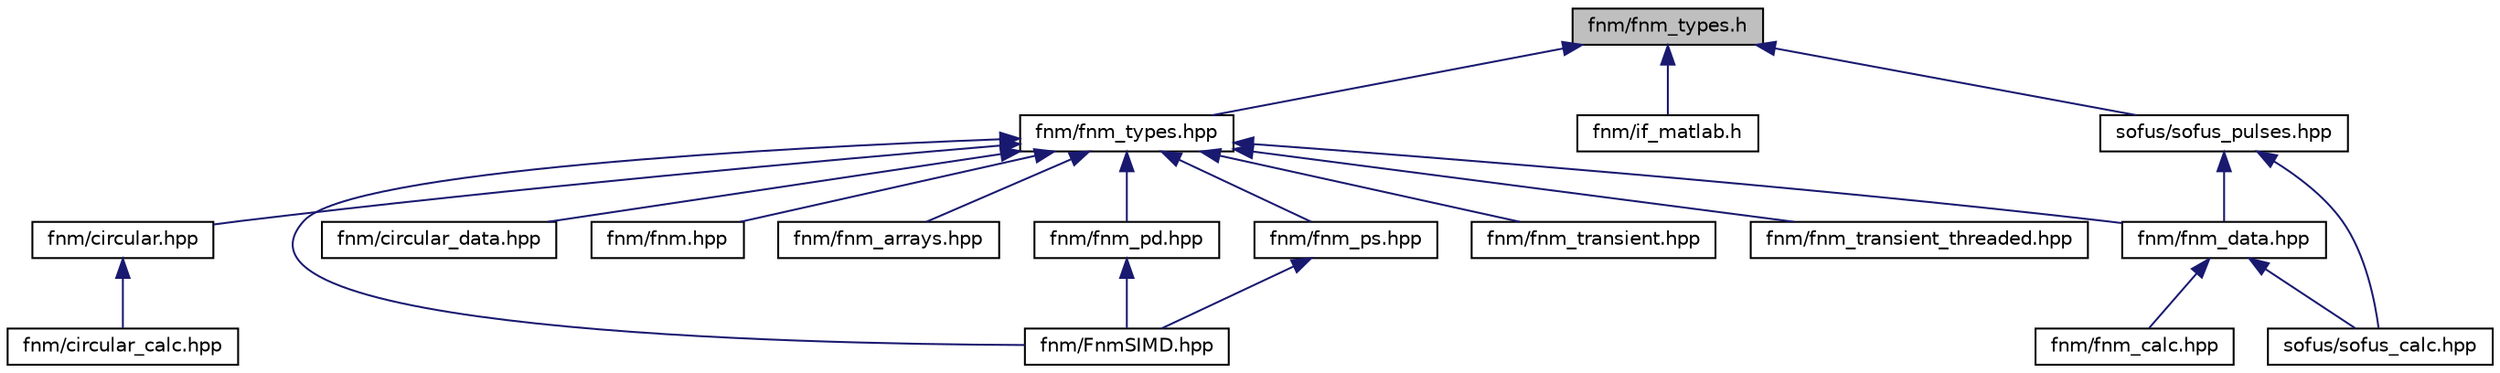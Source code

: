 digraph "fnm/fnm_types.h"
{
 // LATEX_PDF_SIZE
  edge [fontname="Helvetica",fontsize="10",labelfontname="Helvetica",labelfontsize="10"];
  node [fontname="Helvetica",fontsize="10",shape=record];
  Node1 [label="fnm/fnm_types.h",height=0.2,width=0.4,color="black", fillcolor="grey75", style="filled", fontcolor="black",tooltip="ANSI-C types for interface."];
  Node1 -> Node2 [dir="back",color="midnightblue",fontsize="10",style="solid",fontname="Helvetica"];
  Node2 [label="fnm/fnm_types.hpp",height=0.2,width=0.4,color="black", fillcolor="white", style="filled",URL="$db/d3f/fnm__types_8hpp.html",tooltip="Structure types used for field simulations."];
  Node2 -> Node3 [dir="back",color="midnightblue",fontsize="10",style="solid",fontname="Helvetica"];
  Node3 [label="fnm/FnmSIMD.hpp",height=0.2,width=0.4,color="black", fillcolor="white", style="filled",URL="$d2/d03/FnmSIMD_8hpp.html",tooltip=" "];
  Node2 -> Node4 [dir="back",color="midnightblue",fontsize="10",style="solid",fontname="Helvetica"];
  Node4 [label="fnm/circular.hpp",height=0.2,width=0.4,color="black", fillcolor="white", style="filled",URL="$df/dc5/circular_8hpp.html",tooltip=" "];
  Node4 -> Node5 [dir="back",color="midnightblue",fontsize="10",style="solid",fontname="Helvetica"];
  Node5 [label="fnm/circular_calc.hpp",height=0.2,width=0.4,color="black", fillcolor="white", style="filled",URL="$df/d66/circular__calc_8hpp.html",tooltip=" "];
  Node2 -> Node6 [dir="back",color="midnightblue",fontsize="10",style="solid",fontname="Helvetica"];
  Node6 [label="fnm/circular_data.hpp",height=0.2,width=0.4,color="black", fillcolor="white", style="filled",URL="$d9/d7b/circular__data_8hpp.html",tooltip=" "];
  Node2 -> Node7 [dir="back",color="midnightblue",fontsize="10",style="solid",fontname="Helvetica"];
  Node7 [label="fnm/fnm.hpp",height=0.2,width=0.4,color="black", fillcolor="white", style="filled",URL="$d0/d54/fnm_8hpp.html",tooltip="Contains Aperture class with methods using the fast nearfield method (FNM)"];
  Node2 -> Node8 [dir="back",color="midnightblue",fontsize="10",style="solid",fontname="Helvetica"];
  Node8 [label="fnm/fnm_arrays.hpp",height=0.2,width=0.4,color="black", fillcolor="white", style="filled",URL="$df/d6e/fnm__arrays_8hpp.html",tooltip="Geometries for transducer arrays."];
  Node2 -> Node9 [dir="back",color="midnightblue",fontsize="10",style="solid",fontname="Helvetica"];
  Node9 [label="fnm/fnm_data.hpp",height=0.2,width=0.4,color="black", fillcolor="white", style="filled",URL="$d2/d0e/fnm__data_8hpp.html",tooltip="Data structures containing data for field computation."];
  Node9 -> Node10 [dir="back",color="midnightblue",fontsize="10",style="solid",fontname="Helvetica"];
  Node10 [label="fnm/fnm_calc.hpp",height=0.2,width=0.4,color="black", fillcolor="white", style="filled",URL="$de/d0e/fnm__calc_8hpp.html",tooltip="Function used for Fast-Nearfield-Method."];
  Node9 -> Node11 [dir="back",color="midnightblue",fontsize="10",style="solid",fontname="Helvetica"];
  Node11 [label="sofus/sofus_calc.hpp",height=0.2,width=0.4,color="black", fillcolor="white", style="filled",URL="$d0/d2c/sofus__calc_8hpp.html",tooltip=" "];
  Node2 -> Node12 [dir="back",color="midnightblue",fontsize="10",style="solid",fontname="Helvetica"];
  Node12 [label="fnm/fnm_pd.hpp",height=0.2,width=0.4,color="black", fillcolor="white", style="filled",URL="$d6/dea/fnm__pd_8hpp.html",tooltip=" "];
  Node12 -> Node3 [dir="back",color="midnightblue",fontsize="10",style="solid",fontname="Helvetica"];
  Node2 -> Node13 [dir="back",color="midnightblue",fontsize="10",style="solid",fontname="Helvetica"];
  Node13 [label="fnm/fnm_ps.hpp",height=0.2,width=0.4,color="black", fillcolor="white", style="filled",URL="$db/d34/fnm__ps_8hpp.html",tooltip=" "];
  Node13 -> Node3 [dir="back",color="midnightblue",fontsize="10",style="solid",fontname="Helvetica"];
  Node2 -> Node14 [dir="back",color="midnightblue",fontsize="10",style="solid",fontname="Helvetica"];
  Node14 [label="fnm/fnm_transient.hpp",height=0.2,width=0.4,color="black", fillcolor="white", style="filled",URL="$d1/dd3/fnm__transient_8hpp.html",tooltip=" "];
  Node2 -> Node15 [dir="back",color="midnightblue",fontsize="10",style="solid",fontname="Helvetica"];
  Node15 [label="fnm/fnm_transient_threaded.hpp",height=0.2,width=0.4,color="black", fillcolor="white", style="filled",URL="$da/dc5/fnm__transient__threaded_8hpp.html",tooltip=" "];
  Node1 -> Node16 [dir="back",color="midnightblue",fontsize="10",style="solid",fontname="Helvetica"];
  Node16 [label="fnm/if_matlab.h",height=0.2,width=0.4,color="black", fillcolor="white", style="filled",URL="$d1/d56/if__matlab_8h.html",tooltip="Interface header used for saving Matlab for parsing e.g. attribute and other keywords,..."];
  Node1 -> Node17 [dir="back",color="midnightblue",fontsize="10",style="solid",fontname="Helvetica"];
  Node17 [label="sofus/sofus_pulses.hpp",height=0.2,width=0.4,color="black", fillcolor="white", style="filled",URL="$d4/d39/sofus__pulses_8hpp.html",tooltip="Used for time-domain simulations."];
  Node17 -> Node9 [dir="back",color="midnightblue",fontsize="10",style="solid",fontname="Helvetica"];
  Node17 -> Node11 [dir="back",color="midnightblue",fontsize="10",style="solid",fontname="Helvetica"];
}
